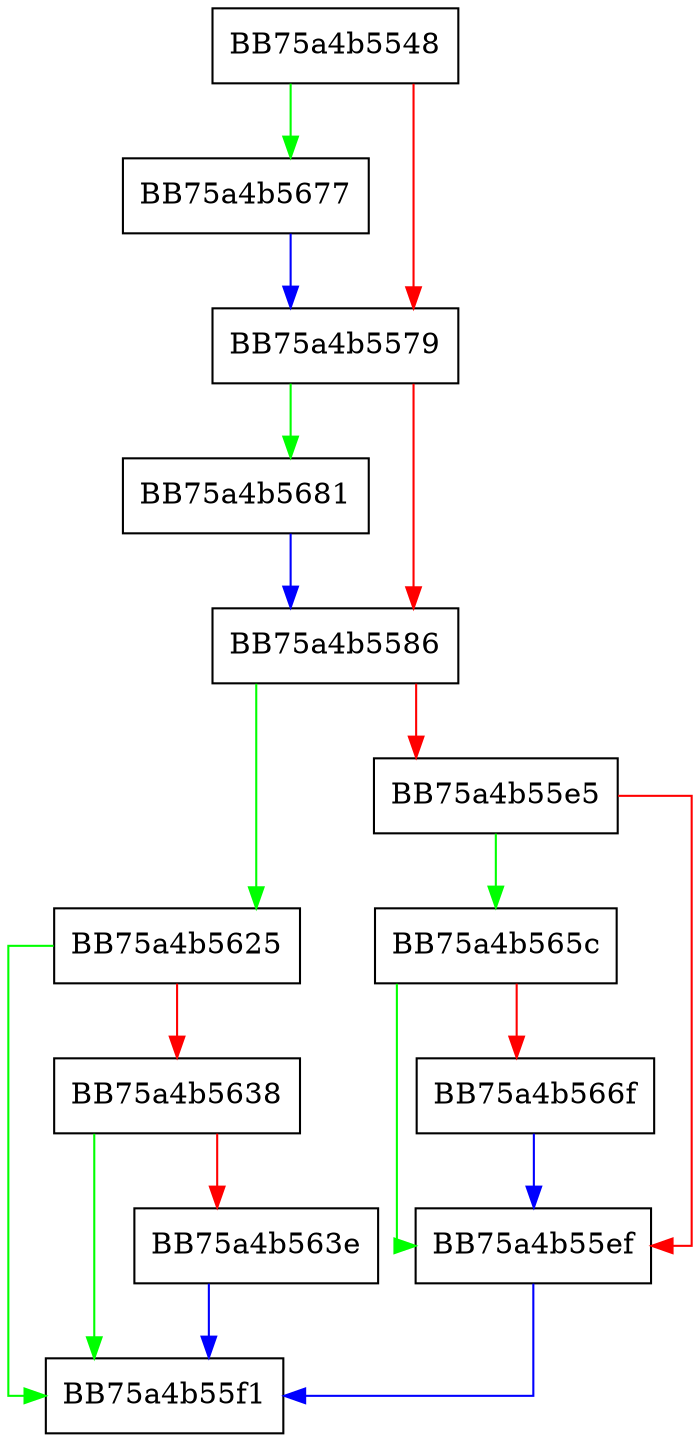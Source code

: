 digraph GetNtfsDataFromRecord {
  node [shape="box"];
  graph [splines=ortho];
  BB75a4b5548 -> BB75a4b5677 [color="green"];
  BB75a4b5548 -> BB75a4b5579 [color="red"];
  BB75a4b5579 -> BB75a4b5681 [color="green"];
  BB75a4b5579 -> BB75a4b5586 [color="red"];
  BB75a4b5586 -> BB75a4b5625 [color="green"];
  BB75a4b5586 -> BB75a4b55e5 [color="red"];
  BB75a4b55e5 -> BB75a4b565c [color="green"];
  BB75a4b55e5 -> BB75a4b55ef [color="red"];
  BB75a4b55ef -> BB75a4b55f1 [color="blue"];
  BB75a4b5625 -> BB75a4b55f1 [color="green"];
  BB75a4b5625 -> BB75a4b5638 [color="red"];
  BB75a4b5638 -> BB75a4b55f1 [color="green"];
  BB75a4b5638 -> BB75a4b563e [color="red"];
  BB75a4b563e -> BB75a4b55f1 [color="blue"];
  BB75a4b565c -> BB75a4b55ef [color="green"];
  BB75a4b565c -> BB75a4b566f [color="red"];
  BB75a4b566f -> BB75a4b55ef [color="blue"];
  BB75a4b5677 -> BB75a4b5579 [color="blue"];
  BB75a4b5681 -> BB75a4b5586 [color="blue"];
}